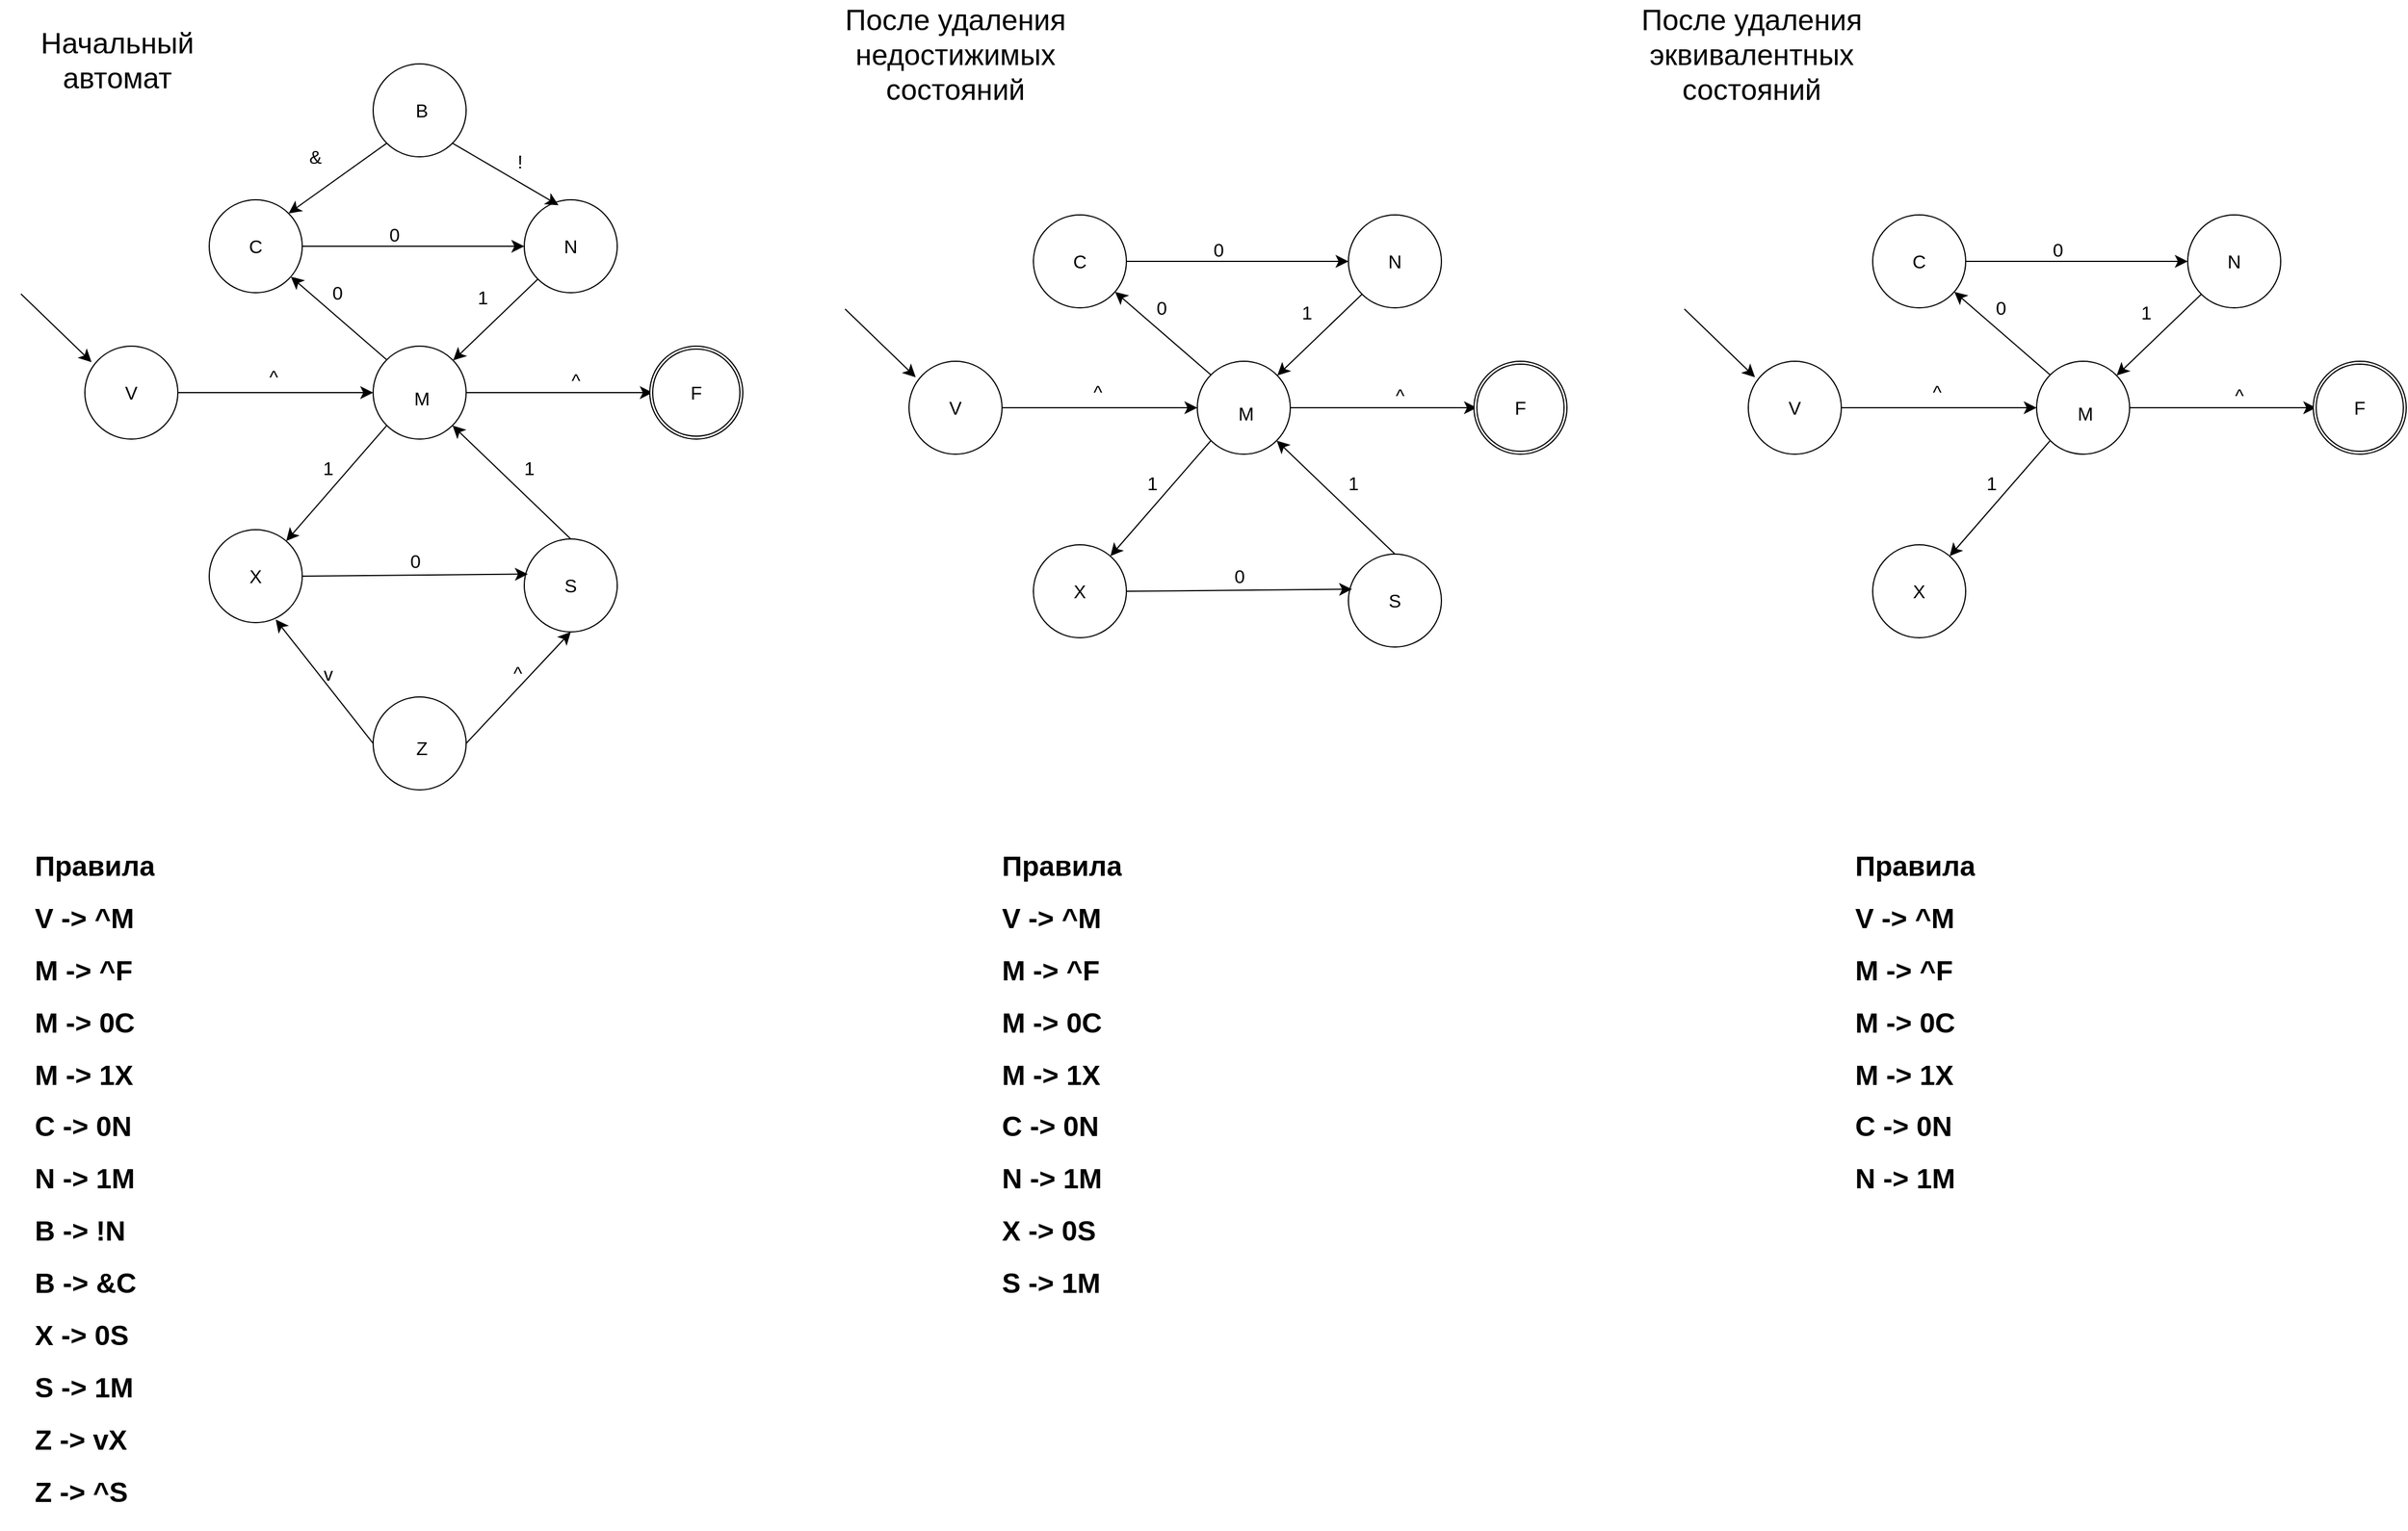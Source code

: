 <mxfile version="24.2.5" type="device">
  <diagram name="Страница — 1" id="nF5H6JVhzGUnP4vW1j2q">
    <mxGraphModel dx="4429" dy="1769" grid="0" gridSize="10" guides="1" tooltips="1" connect="1" arrows="1" fold="1" page="0" pageScale="1" pageWidth="827" pageHeight="1169" math="0" shadow="0">
      <root>
        <mxCell id="0" />
        <mxCell id="1" parent="0" />
        <mxCell id="LKASRwjgVrRE4esf6VD6-44" style="edgeStyle=none;curved=1;rounded=0;orthogonalLoop=1;jettySize=auto;html=1;exitX=0;exitY=1;exitDx=0;exitDy=0;entryX=1;entryY=0;entryDx=0;entryDy=0;fontSize=12;startSize=8;endSize=8;" edge="1" parent="1" source="LKASRwjgVrRE4esf6VD6-1" target="LKASRwjgVrRE4esf6VD6-2">
          <mxGeometry relative="1" as="geometry" />
        </mxCell>
        <mxCell id="LKASRwjgVrRE4esf6VD6-1" value="" style="ellipse;whiteSpace=wrap;html=1;" vertex="1" parent="1">
          <mxGeometry x="-529" y="296" width="80" height="80" as="geometry" />
        </mxCell>
        <mxCell id="LKASRwjgVrRE4esf6VD6-42" style="edgeStyle=none;curved=1;rounded=0;orthogonalLoop=1;jettySize=auto;html=1;exitX=1;exitY=0.5;exitDx=0;exitDy=0;entryX=0;entryY=0.5;entryDx=0;entryDy=0;fontSize=12;startSize=8;endSize=8;" edge="1" parent="1" source="LKASRwjgVrRE4esf6VD6-2" target="LKASRwjgVrRE4esf6VD6-3">
          <mxGeometry relative="1" as="geometry" />
        </mxCell>
        <mxCell id="LKASRwjgVrRE4esf6VD6-2" value="" style="ellipse;whiteSpace=wrap;html=1;" vertex="1" parent="1">
          <mxGeometry x="-670" y="413" width="80" height="80" as="geometry" />
        </mxCell>
        <mxCell id="LKASRwjgVrRE4esf6VD6-37" style="edgeStyle=none;curved=1;rounded=0;orthogonalLoop=1;jettySize=auto;html=1;exitX=0;exitY=1;exitDx=0;exitDy=0;fontSize=12;startSize=8;endSize=8;" edge="1" parent="1" source="LKASRwjgVrRE4esf6VD6-3" target="LKASRwjgVrRE4esf6VD6-4">
          <mxGeometry relative="1" as="geometry" />
        </mxCell>
        <mxCell id="LKASRwjgVrRE4esf6VD6-3" value="" style="ellipse;whiteSpace=wrap;html=1;" vertex="1" parent="1">
          <mxGeometry x="-399" y="413" width="80" height="80" as="geometry" />
        </mxCell>
        <mxCell id="LKASRwjgVrRE4esf6VD6-29" style="edgeStyle=none;curved=1;rounded=0;orthogonalLoop=1;jettySize=auto;html=1;exitX=0;exitY=1;exitDx=0;exitDy=0;fontSize=12;startSize=8;endSize=8;" edge="1" parent="1" source="LKASRwjgVrRE4esf6VD6-4" target="LKASRwjgVrRE4esf6VD6-7">
          <mxGeometry relative="1" as="geometry" />
        </mxCell>
        <mxCell id="LKASRwjgVrRE4esf6VD6-34" style="edgeStyle=none;curved=1;rounded=0;orthogonalLoop=1;jettySize=auto;html=1;exitX=1;exitY=0.5;exitDx=0;exitDy=0;entryX=0;entryY=0.5;entryDx=0;entryDy=0;fontSize=12;startSize=8;endSize=8;" edge="1" parent="1" source="LKASRwjgVrRE4esf6VD6-4" target="LKASRwjgVrRE4esf6VD6-10">
          <mxGeometry relative="1" as="geometry" />
        </mxCell>
        <mxCell id="LKASRwjgVrRE4esf6VD6-39" style="edgeStyle=none;curved=1;rounded=0;orthogonalLoop=1;jettySize=auto;html=1;exitX=0;exitY=0;exitDx=0;exitDy=0;fontSize=12;startSize=8;endSize=8;" edge="1" parent="1" source="LKASRwjgVrRE4esf6VD6-4" target="LKASRwjgVrRE4esf6VD6-2">
          <mxGeometry relative="1" as="geometry" />
        </mxCell>
        <mxCell id="LKASRwjgVrRE4esf6VD6-4" value="" style="ellipse;whiteSpace=wrap;html=1;" vertex="1" parent="1">
          <mxGeometry x="-529" y="539" width="80" height="80" as="geometry" />
        </mxCell>
        <mxCell id="LKASRwjgVrRE4esf6VD6-31" style="edgeStyle=none;curved=1;rounded=0;orthogonalLoop=1;jettySize=auto;html=1;exitX=1;exitY=0.5;exitDx=0;exitDy=0;entryX=0;entryY=0.5;entryDx=0;entryDy=0;fontSize=12;startSize=8;endSize=8;" edge="1" parent="1" source="LKASRwjgVrRE4esf6VD6-5" target="LKASRwjgVrRE4esf6VD6-4">
          <mxGeometry relative="1" as="geometry" />
        </mxCell>
        <mxCell id="LKASRwjgVrRE4esf6VD6-5" value="" style="ellipse;whiteSpace=wrap;html=1;" vertex="1" parent="1">
          <mxGeometry x="-777" y="539" width="80" height="80" as="geometry" />
        </mxCell>
        <mxCell id="LKASRwjgVrRE4esf6VD6-6" value="" style="ellipse;whiteSpace=wrap;html=1;" vertex="1" parent="1">
          <mxGeometry x="-291" y="539" width="80" height="80" as="geometry" />
        </mxCell>
        <mxCell id="LKASRwjgVrRE4esf6VD6-7" value="" style="ellipse;whiteSpace=wrap;html=1;" vertex="1" parent="1">
          <mxGeometry x="-670" y="697" width="80" height="80" as="geometry" />
        </mxCell>
        <mxCell id="LKASRwjgVrRE4esf6VD6-27" style="edgeStyle=none;curved=1;rounded=0;orthogonalLoop=1;jettySize=auto;html=1;exitX=0.5;exitY=0;exitDx=0;exitDy=0;entryX=1;entryY=1;entryDx=0;entryDy=0;fontSize=12;startSize=8;endSize=8;" edge="1" parent="1" source="LKASRwjgVrRE4esf6VD6-8" target="LKASRwjgVrRE4esf6VD6-4">
          <mxGeometry relative="1" as="geometry" />
        </mxCell>
        <mxCell id="LKASRwjgVrRE4esf6VD6-8" value="" style="ellipse;whiteSpace=wrap;html=1;" vertex="1" parent="1">
          <mxGeometry x="-399" y="705" width="80" height="80" as="geometry" />
        </mxCell>
        <mxCell id="LKASRwjgVrRE4esf6VD6-23" style="edgeStyle=none;curved=1;rounded=0;orthogonalLoop=1;jettySize=auto;html=1;exitX=1;exitY=0.5;exitDx=0;exitDy=0;entryX=0.5;entryY=1;entryDx=0;entryDy=0;fontSize=12;startSize=8;endSize=8;" edge="1" parent="1" source="LKASRwjgVrRE4esf6VD6-9" target="LKASRwjgVrRE4esf6VD6-8">
          <mxGeometry relative="1" as="geometry" />
        </mxCell>
        <mxCell id="LKASRwjgVrRE4esf6VD6-9" value="" style="ellipse;whiteSpace=wrap;html=1;" vertex="1" parent="1">
          <mxGeometry x="-529" y="841" width="80" height="80" as="geometry" />
        </mxCell>
        <mxCell id="LKASRwjgVrRE4esf6VD6-10" value="" style="ellipse;whiteSpace=wrap;html=1;" vertex="1" parent="1">
          <mxGeometry x="-288.5" y="541.5" width="75" height="75" as="geometry" />
        </mxCell>
        <mxCell id="LKASRwjgVrRE4esf6VD6-11" value="B" style="text;html=1;align=center;verticalAlign=middle;whiteSpace=wrap;rounded=0;fontSize=16;" vertex="1" parent="1">
          <mxGeometry x="-517" y="321" width="60" height="30" as="geometry" />
        </mxCell>
        <mxCell id="LKASRwjgVrRE4esf6VD6-12" value="C" style="text;html=1;align=center;verticalAlign=middle;whiteSpace=wrap;rounded=0;fontSize=16;" vertex="1" parent="1">
          <mxGeometry x="-660" y="438" width="60" height="30" as="geometry" />
        </mxCell>
        <mxCell id="LKASRwjgVrRE4esf6VD6-13" value="N" style="text;html=1;align=center;verticalAlign=middle;whiteSpace=wrap;rounded=0;fontSize=16;" vertex="1" parent="1">
          <mxGeometry x="-389" y="438" width="60" height="30" as="geometry" />
        </mxCell>
        <mxCell id="LKASRwjgVrRE4esf6VD6-14" value="M&lt;span style=&quot;color: rgba(0, 0, 0, 0); font-family: monospace; font-size: 0px; text-align: start; text-wrap: nowrap;&quot;&gt;%3CmxGraphModel%3E%3Croot%3E%3CmxCell%20id%3D%220%22%2F%3E%3CmxCell%20id%3D%221%22%20parent%3D%220%22%2F%3E%3CmxCell%20id%3D%222%22%20value%3D%22N%22%20style%3D%22text%3Bhtml%3D1%3Balign%3Dcenter%3BverticalAlign%3Dmiddle%3BwhiteSpace%3Dwrap%3Brounded%3D0%3BfontSize%3D16%3B%22%20vertex%3D%221%22%20parent%3D%221%22%3E%3CmxGeometry%20x%3D%22-389%22%20y%3D%22438%22%20width%3D%2260%22%20height%3D%2230%22%20as%3D%22geometry%22%2F%3E%3C%2FmxCell%3E%3C%2Froot%3E%3C%2FmxGraphModel%3E&lt;/span&gt;" style="text;html=1;align=center;verticalAlign=middle;whiteSpace=wrap;rounded=0;fontSize=16;" vertex="1" parent="1">
          <mxGeometry x="-517" y="569" width="60" height="30" as="geometry" />
        </mxCell>
        <mxCell id="LKASRwjgVrRE4esf6VD6-15" value="F" style="text;html=1;align=center;verticalAlign=middle;whiteSpace=wrap;rounded=0;fontSize=16;" vertex="1" parent="1">
          <mxGeometry x="-281" y="564" width="60" height="30" as="geometry" />
        </mxCell>
        <mxCell id="LKASRwjgVrRE4esf6VD6-16" value="V" style="text;html=1;align=center;verticalAlign=middle;whiteSpace=wrap;rounded=0;fontSize=16;" vertex="1" parent="1">
          <mxGeometry x="-767" y="564" width="60" height="30" as="geometry" />
        </mxCell>
        <mxCell id="LKASRwjgVrRE4esf6VD6-17" value="X" style="text;html=1;align=center;verticalAlign=middle;whiteSpace=wrap;rounded=0;fontSize=16;" vertex="1" parent="1">
          <mxGeometry x="-660" y="722" width="60" height="30" as="geometry" />
        </mxCell>
        <mxCell id="LKASRwjgVrRE4esf6VD6-18" value="S" style="text;html=1;align=center;verticalAlign=middle;whiteSpace=wrap;rounded=0;fontSize=16;" vertex="1" parent="1">
          <mxGeometry x="-389" y="730" width="60" height="30" as="geometry" />
        </mxCell>
        <mxCell id="LKASRwjgVrRE4esf6VD6-19" value="Z" style="text;html=1;align=center;verticalAlign=middle;whiteSpace=wrap;rounded=0;fontSize=16;" vertex="1" parent="1">
          <mxGeometry x="-517" y="870" width="60" height="30" as="geometry" />
        </mxCell>
        <mxCell id="LKASRwjgVrRE4esf6VD6-21" style="edgeStyle=none;curved=1;rounded=0;orthogonalLoop=1;jettySize=auto;html=1;exitX=0;exitY=0.5;exitDx=0;exitDy=0;entryX=0.715;entryY=0.967;entryDx=0;entryDy=0;entryPerimeter=0;fontSize=12;startSize=8;endSize=8;" edge="1" parent="1" source="LKASRwjgVrRE4esf6VD6-9" target="LKASRwjgVrRE4esf6VD6-7">
          <mxGeometry relative="1" as="geometry" />
        </mxCell>
        <mxCell id="LKASRwjgVrRE4esf6VD6-22" value="v" style="text;html=1;align=center;verticalAlign=middle;resizable=0;points=[];autosize=1;strokeColor=none;fillColor=none;fontSize=16;" vertex="1" parent="1">
          <mxGeometry x="-581.5" y="805.5" width="26" height="31" as="geometry" />
        </mxCell>
        <mxCell id="LKASRwjgVrRE4esf6VD6-24" value="^" style="text;html=1;align=center;verticalAlign=middle;resizable=0;points=[];autosize=1;strokeColor=none;fillColor=none;fontSize=16;" vertex="1" parent="1">
          <mxGeometry x="-418.5" y="804.5" width="26" height="31" as="geometry" />
        </mxCell>
        <mxCell id="LKASRwjgVrRE4esf6VD6-25" style="edgeStyle=none;curved=1;rounded=0;orthogonalLoop=1;jettySize=auto;html=1;exitX=1;exitY=0.5;exitDx=0;exitDy=0;entryX=0.038;entryY=0.378;entryDx=0;entryDy=0;entryPerimeter=0;fontSize=12;startSize=8;endSize=8;" edge="1" parent="1" source="LKASRwjgVrRE4esf6VD6-7" target="LKASRwjgVrRE4esf6VD6-8">
          <mxGeometry relative="1" as="geometry" />
        </mxCell>
        <mxCell id="LKASRwjgVrRE4esf6VD6-26" value="0" style="text;html=1;align=center;verticalAlign=middle;resizable=0;points=[];autosize=1;strokeColor=none;fillColor=none;fontSize=16;" vertex="1" parent="1">
          <mxGeometry x="-506.5" y="708.5" width="27" height="31" as="geometry" />
        </mxCell>
        <mxCell id="LKASRwjgVrRE4esf6VD6-28" value="1" style="text;html=1;align=center;verticalAlign=middle;resizable=0;points=[];autosize=1;strokeColor=none;fillColor=none;fontSize=16;" vertex="1" parent="1">
          <mxGeometry x="-409" y="628.5" width="27" height="31" as="geometry" />
        </mxCell>
        <mxCell id="LKASRwjgVrRE4esf6VD6-30" value="1" style="text;html=1;align=center;verticalAlign=middle;resizable=0;points=[];autosize=1;strokeColor=none;fillColor=none;fontSize=16;" vertex="1" parent="1">
          <mxGeometry x="-581.5" y="628.5" width="27" height="31" as="geometry" />
        </mxCell>
        <mxCell id="LKASRwjgVrRE4esf6VD6-33" value="^" style="text;html=1;align=center;verticalAlign=middle;resizable=0;points=[];autosize=1;strokeColor=none;fillColor=none;fontSize=16;" vertex="1" parent="1">
          <mxGeometry x="-628.5" y="549.5" width="26" height="31" as="geometry" />
        </mxCell>
        <mxCell id="LKASRwjgVrRE4esf6VD6-36" value="^" style="text;html=1;align=center;verticalAlign=middle;resizable=0;points=[];autosize=1;strokeColor=none;fillColor=none;fontSize=16;" vertex="1" parent="1">
          <mxGeometry x="-368.5" y="552.5" width="26" height="31" as="geometry" />
        </mxCell>
        <mxCell id="LKASRwjgVrRE4esf6VD6-38" value="1" style="text;html=1;align=center;verticalAlign=middle;resizable=0;points=[];autosize=1;strokeColor=none;fillColor=none;fontSize=16;" vertex="1" parent="1">
          <mxGeometry x="-449" y="481" width="27" height="31" as="geometry" />
        </mxCell>
        <mxCell id="LKASRwjgVrRE4esf6VD6-40" value="0" style="text;html=1;align=center;verticalAlign=middle;resizable=0;points=[];autosize=1;strokeColor=none;fillColor=none;fontSize=16;" vertex="1" parent="1">
          <mxGeometry x="-573.5" y="477.5" width="27" height="31" as="geometry" />
        </mxCell>
        <mxCell id="LKASRwjgVrRE4esf6VD6-43" value="0" style="text;html=1;align=center;verticalAlign=middle;resizable=0;points=[];autosize=1;strokeColor=none;fillColor=none;fontSize=16;" vertex="1" parent="1">
          <mxGeometry x="-524.5" y="427.5" width="27" height="31" as="geometry" />
        </mxCell>
        <mxCell id="LKASRwjgVrRE4esf6VD6-45" value="&amp;amp;" style="text;html=1;align=center;verticalAlign=middle;resizable=0;points=[];autosize=1;strokeColor=none;fillColor=none;fontSize=16;" vertex="1" parent="1">
          <mxGeometry x="-593.5" y="360.5" width="29" height="31" as="geometry" />
        </mxCell>
        <mxCell id="LKASRwjgVrRE4esf6VD6-46" style="edgeStyle=none;curved=1;rounded=0;orthogonalLoop=1;jettySize=auto;html=1;exitX=1;exitY=1;exitDx=0;exitDy=0;entryX=0.368;entryY=0.058;entryDx=0;entryDy=0;entryPerimeter=0;fontSize=12;startSize=8;endSize=8;" edge="1" parent="1" source="LKASRwjgVrRE4esf6VD6-1" target="LKASRwjgVrRE4esf6VD6-3">
          <mxGeometry relative="1" as="geometry" />
        </mxCell>
        <mxCell id="LKASRwjgVrRE4esf6VD6-47" value="!" style="text;html=1;align=center;verticalAlign=middle;resizable=0;points=[];autosize=1;strokeColor=none;fillColor=none;fontSize=16;" vertex="1" parent="1">
          <mxGeometry x="-414.5" y="364" width="22" height="31" as="geometry" />
        </mxCell>
        <mxCell id="LKASRwjgVrRE4esf6VD6-49" value="" style="endArrow=classic;html=1;rounded=0;fontSize=12;startSize=8;endSize=8;curved=1;entryX=0.072;entryY=0.172;entryDx=0;entryDy=0;entryPerimeter=0;" edge="1" parent="1" target="LKASRwjgVrRE4esf6VD6-5">
          <mxGeometry width="50" height="50" relative="1" as="geometry">
            <mxPoint x="-832" y="494" as="sourcePoint" />
            <mxPoint x="-804" y="525" as="targetPoint" />
          </mxGeometry>
        </mxCell>
        <mxCell id="LKASRwjgVrRE4esf6VD6-50" value="&lt;h1 style=&quot;margin-top: 0px;&quot;&gt;Правила&lt;/h1&gt;&lt;h1 style=&quot;margin-top: 0px;&quot;&gt;V -&amp;gt; ^M&lt;/h1&gt;&lt;h1 style=&quot;margin-top: 0px;&quot;&gt;M -&amp;gt; ^F&lt;/h1&gt;&lt;h1 style=&quot;margin-top: 0px;&quot;&gt;M -&amp;gt; 0C&lt;/h1&gt;&lt;h1 style=&quot;margin-top: 0px;&quot;&gt;M -&amp;gt; 1X&lt;/h1&gt;&lt;h1 style=&quot;margin-top: 0px;&quot;&gt;C -&amp;gt; 0N&lt;/h1&gt;&lt;h1 style=&quot;margin-top: 0px;&quot;&gt;N -&amp;gt; 1M&lt;/h1&gt;&lt;h1 style=&quot;margin-top: 0px;&quot;&gt;B -&amp;gt; !N&lt;/h1&gt;&lt;h1 style=&quot;margin-top: 0px;&quot;&gt;B -&amp;gt; &amp;amp;C&lt;/h1&gt;&lt;h1 style=&quot;margin-top: 0px;&quot;&gt;X -&amp;gt; 0S&lt;/h1&gt;&lt;h1 style=&quot;margin-top: 0px;&quot;&gt;S -&amp;gt; 1M&lt;/h1&gt;&lt;h1 style=&quot;margin-top: 0px;&quot;&gt;Z -&amp;gt; vX&lt;/h1&gt;&lt;h1 style=&quot;margin-top: 0px;&quot;&gt;Z -&amp;gt; ^S&lt;/h1&gt;" style="text;html=1;whiteSpace=wrap;overflow=hidden;rounded=0;" vertex="1" parent="1">
          <mxGeometry x="-822" y="966" width="156" height="589" as="geometry" />
        </mxCell>
        <mxCell id="LKASRwjgVrRE4esf6VD6-53" value="Начальный автомат" style="text;html=1;align=center;verticalAlign=middle;whiteSpace=wrap;rounded=0;fontSize=25;" vertex="1" parent="1">
          <mxGeometry x="-850" y="251" width="202" height="81" as="geometry" />
        </mxCell>
        <mxCell id="LKASRwjgVrRE4esf6VD6-56" style="edgeStyle=none;curved=1;rounded=0;orthogonalLoop=1;jettySize=auto;html=1;exitX=1;exitY=0.5;exitDx=0;exitDy=0;entryX=0;entryY=0.5;entryDx=0;entryDy=0;fontSize=12;startSize=8;endSize=8;" edge="1" parent="1" source="LKASRwjgVrRE4esf6VD6-57" target="LKASRwjgVrRE4esf6VD6-59">
          <mxGeometry relative="1" as="geometry" />
        </mxCell>
        <mxCell id="LKASRwjgVrRE4esf6VD6-57" value="" style="ellipse;whiteSpace=wrap;html=1;" vertex="1" parent="1">
          <mxGeometry x="39" y="426" width="80" height="80" as="geometry" />
        </mxCell>
        <mxCell id="LKASRwjgVrRE4esf6VD6-58" style="edgeStyle=none;curved=1;rounded=0;orthogonalLoop=1;jettySize=auto;html=1;exitX=0;exitY=1;exitDx=0;exitDy=0;fontSize=12;startSize=8;endSize=8;" edge="1" parent="1" source="LKASRwjgVrRE4esf6VD6-59" target="LKASRwjgVrRE4esf6VD6-63">
          <mxGeometry relative="1" as="geometry" />
        </mxCell>
        <mxCell id="LKASRwjgVrRE4esf6VD6-59" value="" style="ellipse;whiteSpace=wrap;html=1;" vertex="1" parent="1">
          <mxGeometry x="310" y="426" width="80" height="80" as="geometry" />
        </mxCell>
        <mxCell id="LKASRwjgVrRE4esf6VD6-60" style="edgeStyle=none;curved=1;rounded=0;orthogonalLoop=1;jettySize=auto;html=1;exitX=0;exitY=1;exitDx=0;exitDy=0;fontSize=12;startSize=8;endSize=8;" edge="1" parent="1" source="LKASRwjgVrRE4esf6VD6-63" target="LKASRwjgVrRE4esf6VD6-67">
          <mxGeometry relative="1" as="geometry" />
        </mxCell>
        <mxCell id="LKASRwjgVrRE4esf6VD6-61" style="edgeStyle=none;curved=1;rounded=0;orthogonalLoop=1;jettySize=auto;html=1;exitX=1;exitY=0.5;exitDx=0;exitDy=0;entryX=0;entryY=0.5;entryDx=0;entryDy=0;fontSize=12;startSize=8;endSize=8;" edge="1" parent="1" source="LKASRwjgVrRE4esf6VD6-63" target="LKASRwjgVrRE4esf6VD6-72">
          <mxGeometry relative="1" as="geometry" />
        </mxCell>
        <mxCell id="LKASRwjgVrRE4esf6VD6-62" style="edgeStyle=none;curved=1;rounded=0;orthogonalLoop=1;jettySize=auto;html=1;exitX=0;exitY=0;exitDx=0;exitDy=0;fontSize=12;startSize=8;endSize=8;" edge="1" parent="1" source="LKASRwjgVrRE4esf6VD6-63" target="LKASRwjgVrRE4esf6VD6-57">
          <mxGeometry relative="1" as="geometry" />
        </mxCell>
        <mxCell id="LKASRwjgVrRE4esf6VD6-63" value="" style="ellipse;whiteSpace=wrap;html=1;" vertex="1" parent="1">
          <mxGeometry x="180" y="552" width="80" height="80" as="geometry" />
        </mxCell>
        <mxCell id="LKASRwjgVrRE4esf6VD6-64" style="edgeStyle=none;curved=1;rounded=0;orthogonalLoop=1;jettySize=auto;html=1;exitX=1;exitY=0.5;exitDx=0;exitDy=0;entryX=0;entryY=0.5;entryDx=0;entryDy=0;fontSize=12;startSize=8;endSize=8;" edge="1" parent="1" source="LKASRwjgVrRE4esf6VD6-65" target="LKASRwjgVrRE4esf6VD6-63">
          <mxGeometry relative="1" as="geometry" />
        </mxCell>
        <mxCell id="LKASRwjgVrRE4esf6VD6-65" value="" style="ellipse;whiteSpace=wrap;html=1;" vertex="1" parent="1">
          <mxGeometry x="-68" y="552" width="80" height="80" as="geometry" />
        </mxCell>
        <mxCell id="LKASRwjgVrRE4esf6VD6-66" value="" style="ellipse;whiteSpace=wrap;html=1;" vertex="1" parent="1">
          <mxGeometry x="418" y="552" width="80" height="80" as="geometry" />
        </mxCell>
        <mxCell id="LKASRwjgVrRE4esf6VD6-67" value="" style="ellipse;whiteSpace=wrap;html=1;" vertex="1" parent="1">
          <mxGeometry x="39" y="710" width="80" height="80" as="geometry" />
        </mxCell>
        <mxCell id="LKASRwjgVrRE4esf6VD6-68" style="edgeStyle=none;curved=1;rounded=0;orthogonalLoop=1;jettySize=auto;html=1;exitX=0.5;exitY=0;exitDx=0;exitDy=0;entryX=1;entryY=1;entryDx=0;entryDy=0;fontSize=12;startSize=8;endSize=8;" edge="1" parent="1" source="LKASRwjgVrRE4esf6VD6-69" target="LKASRwjgVrRE4esf6VD6-63">
          <mxGeometry relative="1" as="geometry" />
        </mxCell>
        <mxCell id="LKASRwjgVrRE4esf6VD6-69" value="" style="ellipse;whiteSpace=wrap;html=1;" vertex="1" parent="1">
          <mxGeometry x="310" y="718" width="80" height="80" as="geometry" />
        </mxCell>
        <mxCell id="LKASRwjgVrRE4esf6VD6-72" value="" style="ellipse;whiteSpace=wrap;html=1;" vertex="1" parent="1">
          <mxGeometry x="420.5" y="554.5" width="75" height="75" as="geometry" />
        </mxCell>
        <mxCell id="LKASRwjgVrRE4esf6VD6-74" value="C" style="text;html=1;align=center;verticalAlign=middle;whiteSpace=wrap;rounded=0;fontSize=16;" vertex="1" parent="1">
          <mxGeometry x="49" y="451" width="60" height="30" as="geometry" />
        </mxCell>
        <mxCell id="LKASRwjgVrRE4esf6VD6-75" value="N" style="text;html=1;align=center;verticalAlign=middle;whiteSpace=wrap;rounded=0;fontSize=16;" vertex="1" parent="1">
          <mxGeometry x="320" y="451" width="60" height="30" as="geometry" />
        </mxCell>
        <mxCell id="LKASRwjgVrRE4esf6VD6-76" value="M&lt;span style=&quot;color: rgba(0, 0, 0, 0); font-family: monospace; font-size: 0px; text-align: start; text-wrap: nowrap;&quot;&gt;%3CmxGraphModel%3E%3Croot%3E%3CmxCell%20id%3D%220%22%2F%3E%3CmxCell%20id%3D%221%22%20parent%3D%220%22%2F%3E%3CmxCell%20id%3D%222%22%20value%3D%22N%22%20style%3D%22text%3Bhtml%3D1%3Balign%3Dcenter%3BverticalAlign%3Dmiddle%3BwhiteSpace%3Dwrap%3Brounded%3D0%3BfontSize%3D16%3B%22%20vertex%3D%221%22%20parent%3D%221%22%3E%3CmxGeometry%20x%3D%22-389%22%20y%3D%22438%22%20width%3D%2260%22%20height%3D%2230%22%20as%3D%22geometry%22%2F%3E%3C%2FmxCell%3E%3C%2Froot%3E%3C%2FmxGraphModel%3E&lt;/span&gt;" style="text;html=1;align=center;verticalAlign=middle;whiteSpace=wrap;rounded=0;fontSize=16;" vertex="1" parent="1">
          <mxGeometry x="192" y="582" width="60" height="30" as="geometry" />
        </mxCell>
        <mxCell id="LKASRwjgVrRE4esf6VD6-77" value="F" style="text;html=1;align=center;verticalAlign=middle;whiteSpace=wrap;rounded=0;fontSize=16;" vertex="1" parent="1">
          <mxGeometry x="428" y="577" width="60" height="30" as="geometry" />
        </mxCell>
        <mxCell id="LKASRwjgVrRE4esf6VD6-78" value="V" style="text;html=1;align=center;verticalAlign=middle;whiteSpace=wrap;rounded=0;fontSize=16;" vertex="1" parent="1">
          <mxGeometry x="-58" y="577" width="60" height="30" as="geometry" />
        </mxCell>
        <mxCell id="LKASRwjgVrRE4esf6VD6-79" value="X" style="text;html=1;align=center;verticalAlign=middle;whiteSpace=wrap;rounded=0;fontSize=16;" vertex="1" parent="1">
          <mxGeometry x="49" y="735" width="60" height="30" as="geometry" />
        </mxCell>
        <mxCell id="LKASRwjgVrRE4esf6VD6-80" value="S" style="text;html=1;align=center;verticalAlign=middle;whiteSpace=wrap;rounded=0;fontSize=16;" vertex="1" parent="1">
          <mxGeometry x="320" y="743" width="60" height="30" as="geometry" />
        </mxCell>
        <mxCell id="LKASRwjgVrRE4esf6VD6-85" style="edgeStyle=none;curved=1;rounded=0;orthogonalLoop=1;jettySize=auto;html=1;exitX=1;exitY=0.5;exitDx=0;exitDy=0;entryX=0.038;entryY=0.378;entryDx=0;entryDy=0;entryPerimeter=0;fontSize=12;startSize=8;endSize=8;" edge="1" parent="1" source="LKASRwjgVrRE4esf6VD6-67" target="LKASRwjgVrRE4esf6VD6-69">
          <mxGeometry relative="1" as="geometry" />
        </mxCell>
        <mxCell id="LKASRwjgVrRE4esf6VD6-86" value="0" style="text;html=1;align=center;verticalAlign=middle;resizable=0;points=[];autosize=1;strokeColor=none;fillColor=none;fontSize=16;" vertex="1" parent="1">
          <mxGeometry x="202.5" y="721.5" width="27" height="31" as="geometry" />
        </mxCell>
        <mxCell id="LKASRwjgVrRE4esf6VD6-87" value="1" style="text;html=1;align=center;verticalAlign=middle;resizable=0;points=[];autosize=1;strokeColor=none;fillColor=none;fontSize=16;" vertex="1" parent="1">
          <mxGeometry x="300" y="641.5" width="27" height="31" as="geometry" />
        </mxCell>
        <mxCell id="LKASRwjgVrRE4esf6VD6-88" value="1" style="text;html=1;align=center;verticalAlign=middle;resizable=0;points=[];autosize=1;strokeColor=none;fillColor=none;fontSize=16;" vertex="1" parent="1">
          <mxGeometry x="127.5" y="641.5" width="27" height="31" as="geometry" />
        </mxCell>
        <mxCell id="LKASRwjgVrRE4esf6VD6-89" value="^" style="text;html=1;align=center;verticalAlign=middle;resizable=0;points=[];autosize=1;strokeColor=none;fillColor=none;fontSize=16;" vertex="1" parent="1">
          <mxGeometry x="80.5" y="562.5" width="26" height="31" as="geometry" />
        </mxCell>
        <mxCell id="LKASRwjgVrRE4esf6VD6-90" value="^" style="text;html=1;align=center;verticalAlign=middle;resizable=0;points=[];autosize=1;strokeColor=none;fillColor=none;fontSize=16;" vertex="1" parent="1">
          <mxGeometry x="340.5" y="565.5" width="26" height="31" as="geometry" />
        </mxCell>
        <mxCell id="LKASRwjgVrRE4esf6VD6-91" value="1" style="text;html=1;align=center;verticalAlign=middle;resizable=0;points=[];autosize=1;strokeColor=none;fillColor=none;fontSize=16;" vertex="1" parent="1">
          <mxGeometry x="260" y="494" width="27" height="31" as="geometry" />
        </mxCell>
        <mxCell id="LKASRwjgVrRE4esf6VD6-92" value="0" style="text;html=1;align=center;verticalAlign=middle;resizable=0;points=[];autosize=1;strokeColor=none;fillColor=none;fontSize=16;" vertex="1" parent="1">
          <mxGeometry x="135.5" y="490.5" width="27" height="31" as="geometry" />
        </mxCell>
        <mxCell id="LKASRwjgVrRE4esf6VD6-93" value="0" style="text;html=1;align=center;verticalAlign=middle;resizable=0;points=[];autosize=1;strokeColor=none;fillColor=none;fontSize=16;" vertex="1" parent="1">
          <mxGeometry x="184.5" y="440.5" width="27" height="31" as="geometry" />
        </mxCell>
        <mxCell id="LKASRwjgVrRE4esf6VD6-97" value="" style="endArrow=classic;html=1;rounded=0;fontSize=12;startSize=8;endSize=8;curved=1;entryX=0.072;entryY=0.172;entryDx=0;entryDy=0;entryPerimeter=0;" edge="1" parent="1" target="LKASRwjgVrRE4esf6VD6-65">
          <mxGeometry width="50" height="50" relative="1" as="geometry">
            <mxPoint x="-123" y="507" as="sourcePoint" />
            <mxPoint x="-95" y="538" as="targetPoint" />
          </mxGeometry>
        </mxCell>
        <mxCell id="LKASRwjgVrRE4esf6VD6-98" value="После удаления недостижимых состояний" style="text;html=1;align=center;verticalAlign=middle;whiteSpace=wrap;rounded=0;fontSize=25;" vertex="1" parent="1">
          <mxGeometry x="-129" y="246" width="202" height="81" as="geometry" />
        </mxCell>
        <mxCell id="LKASRwjgVrRE4esf6VD6-100" value="&lt;h1 style=&quot;margin-top: 0px;&quot;&gt;Правила&lt;/h1&gt;&lt;h1 style=&quot;margin-top: 0px;&quot;&gt;V -&amp;gt; ^M&lt;/h1&gt;&lt;h1 style=&quot;margin-top: 0px;&quot;&gt;M -&amp;gt; ^F&lt;/h1&gt;&lt;h1 style=&quot;margin-top: 0px;&quot;&gt;M -&amp;gt; 0C&lt;/h1&gt;&lt;h1 style=&quot;margin-top: 0px;&quot;&gt;M -&amp;gt; 1X&lt;/h1&gt;&lt;h1 style=&quot;margin-top: 0px;&quot;&gt;C -&amp;gt; 0N&lt;/h1&gt;&lt;h1 style=&quot;margin-top: 0px;&quot;&gt;N -&amp;gt; 1M&lt;/h1&gt;&lt;h1 style=&quot;margin-top: 0px;&quot;&gt;X -&amp;gt; 0S&lt;/h1&gt;&lt;h1 style=&quot;margin-top: 0px;&quot;&gt;S -&amp;gt; 1M&lt;/h1&gt;" style="text;html=1;whiteSpace=wrap;overflow=hidden;rounded=0;" vertex="1" parent="1">
          <mxGeometry x="10" y="966" width="170" height="418" as="geometry" />
        </mxCell>
        <mxCell id="LKASRwjgVrRE4esf6VD6-134" style="edgeStyle=none;curved=1;rounded=0;orthogonalLoop=1;jettySize=auto;html=1;exitX=1;exitY=0.5;exitDx=0;exitDy=0;entryX=0;entryY=0.5;entryDx=0;entryDy=0;fontSize=12;startSize=8;endSize=8;" edge="1" parent="1" source="LKASRwjgVrRE4esf6VD6-135" target="LKASRwjgVrRE4esf6VD6-137">
          <mxGeometry relative="1" as="geometry" />
        </mxCell>
        <mxCell id="LKASRwjgVrRE4esf6VD6-135" value="" style="ellipse;whiteSpace=wrap;html=1;" vertex="1" parent="1">
          <mxGeometry x="761" y="426" width="80" height="80" as="geometry" />
        </mxCell>
        <mxCell id="LKASRwjgVrRE4esf6VD6-136" style="edgeStyle=none;curved=1;rounded=0;orthogonalLoop=1;jettySize=auto;html=1;exitX=0;exitY=1;exitDx=0;exitDy=0;fontSize=12;startSize=8;endSize=8;" edge="1" parent="1" source="LKASRwjgVrRE4esf6VD6-137" target="LKASRwjgVrRE4esf6VD6-141">
          <mxGeometry relative="1" as="geometry" />
        </mxCell>
        <mxCell id="LKASRwjgVrRE4esf6VD6-137" value="" style="ellipse;whiteSpace=wrap;html=1;" vertex="1" parent="1">
          <mxGeometry x="1032" y="426" width="80" height="80" as="geometry" />
        </mxCell>
        <mxCell id="LKASRwjgVrRE4esf6VD6-138" style="edgeStyle=none;curved=1;rounded=0;orthogonalLoop=1;jettySize=auto;html=1;exitX=0;exitY=1;exitDx=0;exitDy=0;fontSize=12;startSize=8;endSize=8;" edge="1" parent="1" source="LKASRwjgVrRE4esf6VD6-141" target="LKASRwjgVrRE4esf6VD6-145">
          <mxGeometry relative="1" as="geometry" />
        </mxCell>
        <mxCell id="LKASRwjgVrRE4esf6VD6-139" style="edgeStyle=none;curved=1;rounded=0;orthogonalLoop=1;jettySize=auto;html=1;exitX=1;exitY=0.5;exitDx=0;exitDy=0;entryX=0;entryY=0.5;entryDx=0;entryDy=0;fontSize=12;startSize=8;endSize=8;" edge="1" parent="1" source="LKASRwjgVrRE4esf6VD6-141" target="LKASRwjgVrRE4esf6VD6-148">
          <mxGeometry relative="1" as="geometry" />
        </mxCell>
        <mxCell id="LKASRwjgVrRE4esf6VD6-140" style="edgeStyle=none;curved=1;rounded=0;orthogonalLoop=1;jettySize=auto;html=1;exitX=0;exitY=0;exitDx=0;exitDy=0;fontSize=12;startSize=8;endSize=8;" edge="1" parent="1" source="LKASRwjgVrRE4esf6VD6-141" target="LKASRwjgVrRE4esf6VD6-135">
          <mxGeometry relative="1" as="geometry" />
        </mxCell>
        <mxCell id="LKASRwjgVrRE4esf6VD6-141" value="" style="ellipse;whiteSpace=wrap;html=1;" vertex="1" parent="1">
          <mxGeometry x="902" y="552" width="80" height="80" as="geometry" />
        </mxCell>
        <mxCell id="LKASRwjgVrRE4esf6VD6-142" style="edgeStyle=none;curved=1;rounded=0;orthogonalLoop=1;jettySize=auto;html=1;exitX=1;exitY=0.5;exitDx=0;exitDy=0;entryX=0;entryY=0.5;entryDx=0;entryDy=0;fontSize=12;startSize=8;endSize=8;" edge="1" parent="1" source="LKASRwjgVrRE4esf6VD6-143" target="LKASRwjgVrRE4esf6VD6-141">
          <mxGeometry relative="1" as="geometry" />
        </mxCell>
        <mxCell id="LKASRwjgVrRE4esf6VD6-143" value="" style="ellipse;whiteSpace=wrap;html=1;" vertex="1" parent="1">
          <mxGeometry x="654" y="552" width="80" height="80" as="geometry" />
        </mxCell>
        <mxCell id="LKASRwjgVrRE4esf6VD6-144" value="" style="ellipse;whiteSpace=wrap;html=1;" vertex="1" parent="1">
          <mxGeometry x="1140" y="552" width="80" height="80" as="geometry" />
        </mxCell>
        <mxCell id="LKASRwjgVrRE4esf6VD6-145" value="" style="ellipse;whiteSpace=wrap;html=1;" vertex="1" parent="1">
          <mxGeometry x="761" y="710" width="80" height="80" as="geometry" />
        </mxCell>
        <mxCell id="LKASRwjgVrRE4esf6VD6-148" value="" style="ellipse;whiteSpace=wrap;html=1;" vertex="1" parent="1">
          <mxGeometry x="1142.5" y="554.5" width="75" height="75" as="geometry" />
        </mxCell>
        <mxCell id="LKASRwjgVrRE4esf6VD6-149" value="C" style="text;html=1;align=center;verticalAlign=middle;whiteSpace=wrap;rounded=0;fontSize=16;" vertex="1" parent="1">
          <mxGeometry x="771" y="451" width="60" height="30" as="geometry" />
        </mxCell>
        <mxCell id="LKASRwjgVrRE4esf6VD6-150" value="N" style="text;html=1;align=center;verticalAlign=middle;whiteSpace=wrap;rounded=0;fontSize=16;" vertex="1" parent="1">
          <mxGeometry x="1042" y="451" width="60" height="30" as="geometry" />
        </mxCell>
        <mxCell id="LKASRwjgVrRE4esf6VD6-151" value="M&lt;span style=&quot;color: rgba(0, 0, 0, 0); font-family: monospace; font-size: 0px; text-align: start; text-wrap: nowrap;&quot;&gt;%3CmxGraphModel%3E%3Croot%3E%3CmxCell%20id%3D%220%22%2F%3E%3CmxCell%20id%3D%221%22%20parent%3D%220%22%2F%3E%3CmxCell%20id%3D%222%22%20value%3D%22N%22%20style%3D%22text%3Bhtml%3D1%3Balign%3Dcenter%3BverticalAlign%3Dmiddle%3BwhiteSpace%3Dwrap%3Brounded%3D0%3BfontSize%3D16%3B%22%20vertex%3D%221%22%20parent%3D%221%22%3E%3CmxGeometry%20x%3D%22-389%22%20y%3D%22438%22%20width%3D%2260%22%20height%3D%2230%22%20as%3D%22geometry%22%2F%3E%3C%2FmxCell%3E%3C%2Froot%3E%3C%2FmxGraphModel%3E&lt;/span&gt;" style="text;html=1;align=center;verticalAlign=middle;whiteSpace=wrap;rounded=0;fontSize=16;" vertex="1" parent="1">
          <mxGeometry x="914" y="582" width="60" height="30" as="geometry" />
        </mxCell>
        <mxCell id="LKASRwjgVrRE4esf6VD6-152" value="F" style="text;html=1;align=center;verticalAlign=middle;whiteSpace=wrap;rounded=0;fontSize=16;" vertex="1" parent="1">
          <mxGeometry x="1150" y="577" width="60" height="30" as="geometry" />
        </mxCell>
        <mxCell id="LKASRwjgVrRE4esf6VD6-153" value="V" style="text;html=1;align=center;verticalAlign=middle;whiteSpace=wrap;rounded=0;fontSize=16;" vertex="1" parent="1">
          <mxGeometry x="664" y="577" width="60" height="30" as="geometry" />
        </mxCell>
        <mxCell id="LKASRwjgVrRE4esf6VD6-154" value="X" style="text;html=1;align=center;verticalAlign=middle;whiteSpace=wrap;rounded=0;fontSize=16;" vertex="1" parent="1">
          <mxGeometry x="771" y="735" width="60" height="30" as="geometry" />
        </mxCell>
        <mxCell id="LKASRwjgVrRE4esf6VD6-159" value="1" style="text;html=1;align=center;verticalAlign=middle;resizable=0;points=[];autosize=1;strokeColor=none;fillColor=none;fontSize=16;" vertex="1" parent="1">
          <mxGeometry x="849.5" y="641.5" width="27" height="31" as="geometry" />
        </mxCell>
        <mxCell id="LKASRwjgVrRE4esf6VD6-160" value="^" style="text;html=1;align=center;verticalAlign=middle;resizable=0;points=[];autosize=1;strokeColor=none;fillColor=none;fontSize=16;" vertex="1" parent="1">
          <mxGeometry x="802.5" y="562.5" width="26" height="31" as="geometry" />
        </mxCell>
        <mxCell id="LKASRwjgVrRE4esf6VD6-161" value="^" style="text;html=1;align=center;verticalAlign=middle;resizable=0;points=[];autosize=1;strokeColor=none;fillColor=none;fontSize=16;" vertex="1" parent="1">
          <mxGeometry x="1062.5" y="565.5" width="26" height="31" as="geometry" />
        </mxCell>
        <mxCell id="LKASRwjgVrRE4esf6VD6-162" value="1" style="text;html=1;align=center;verticalAlign=middle;resizable=0;points=[];autosize=1;strokeColor=none;fillColor=none;fontSize=16;" vertex="1" parent="1">
          <mxGeometry x="982" y="494" width="27" height="31" as="geometry" />
        </mxCell>
        <mxCell id="LKASRwjgVrRE4esf6VD6-163" value="0" style="text;html=1;align=center;verticalAlign=middle;resizable=0;points=[];autosize=1;strokeColor=none;fillColor=none;fontSize=16;" vertex="1" parent="1">
          <mxGeometry x="857.5" y="490.5" width="27" height="31" as="geometry" />
        </mxCell>
        <mxCell id="LKASRwjgVrRE4esf6VD6-164" value="0" style="text;html=1;align=center;verticalAlign=middle;resizable=0;points=[];autosize=1;strokeColor=none;fillColor=none;fontSize=16;" vertex="1" parent="1">
          <mxGeometry x="906.5" y="440.5" width="27" height="31" as="geometry" />
        </mxCell>
        <mxCell id="LKASRwjgVrRE4esf6VD6-165" value="" style="endArrow=classic;html=1;rounded=0;fontSize=12;startSize=8;endSize=8;curved=1;entryX=0.072;entryY=0.172;entryDx=0;entryDy=0;entryPerimeter=0;" edge="1" parent="1" target="LKASRwjgVrRE4esf6VD6-143">
          <mxGeometry width="50" height="50" relative="1" as="geometry">
            <mxPoint x="599" y="507" as="sourcePoint" />
            <mxPoint x="627" y="538" as="targetPoint" />
          </mxGeometry>
        </mxCell>
        <mxCell id="LKASRwjgVrRE4esf6VD6-166" value="После удаления эквивалентных состояний" style="text;html=1;align=center;verticalAlign=middle;whiteSpace=wrap;rounded=0;fontSize=25;" vertex="1" parent="1">
          <mxGeometry x="556" y="246" width="202" height="81" as="geometry" />
        </mxCell>
        <mxCell id="LKASRwjgVrRE4esf6VD6-168" value="&lt;h1 style=&quot;margin-top: 0px;&quot;&gt;Правила&lt;/h1&gt;&lt;h1 style=&quot;margin-top: 0px;&quot;&gt;V -&amp;gt; ^M&lt;/h1&gt;&lt;h1 style=&quot;margin-top: 0px;&quot;&gt;M -&amp;gt; ^F&lt;/h1&gt;&lt;h1 style=&quot;margin-top: 0px;&quot;&gt;M -&amp;gt; 0C&lt;/h1&gt;&lt;h1 style=&quot;margin-top: 0px;&quot;&gt;M -&amp;gt; 1X&lt;/h1&gt;&lt;h1 style=&quot;margin-top: 0px;&quot;&gt;C -&amp;gt; 0N&lt;/h1&gt;&lt;h1 style=&quot;margin-top: 0px;&quot;&gt;N -&amp;gt; 1M&lt;/h1&gt;&lt;h1 style=&quot;margin-top: 0px;&quot;&gt;&lt;br&gt;&lt;/h1&gt;" style="text;html=1;whiteSpace=wrap;overflow=hidden;rounded=0;" vertex="1" parent="1">
          <mxGeometry x="744" y="966" width="157" height="328" as="geometry" />
        </mxCell>
      </root>
    </mxGraphModel>
  </diagram>
</mxfile>
